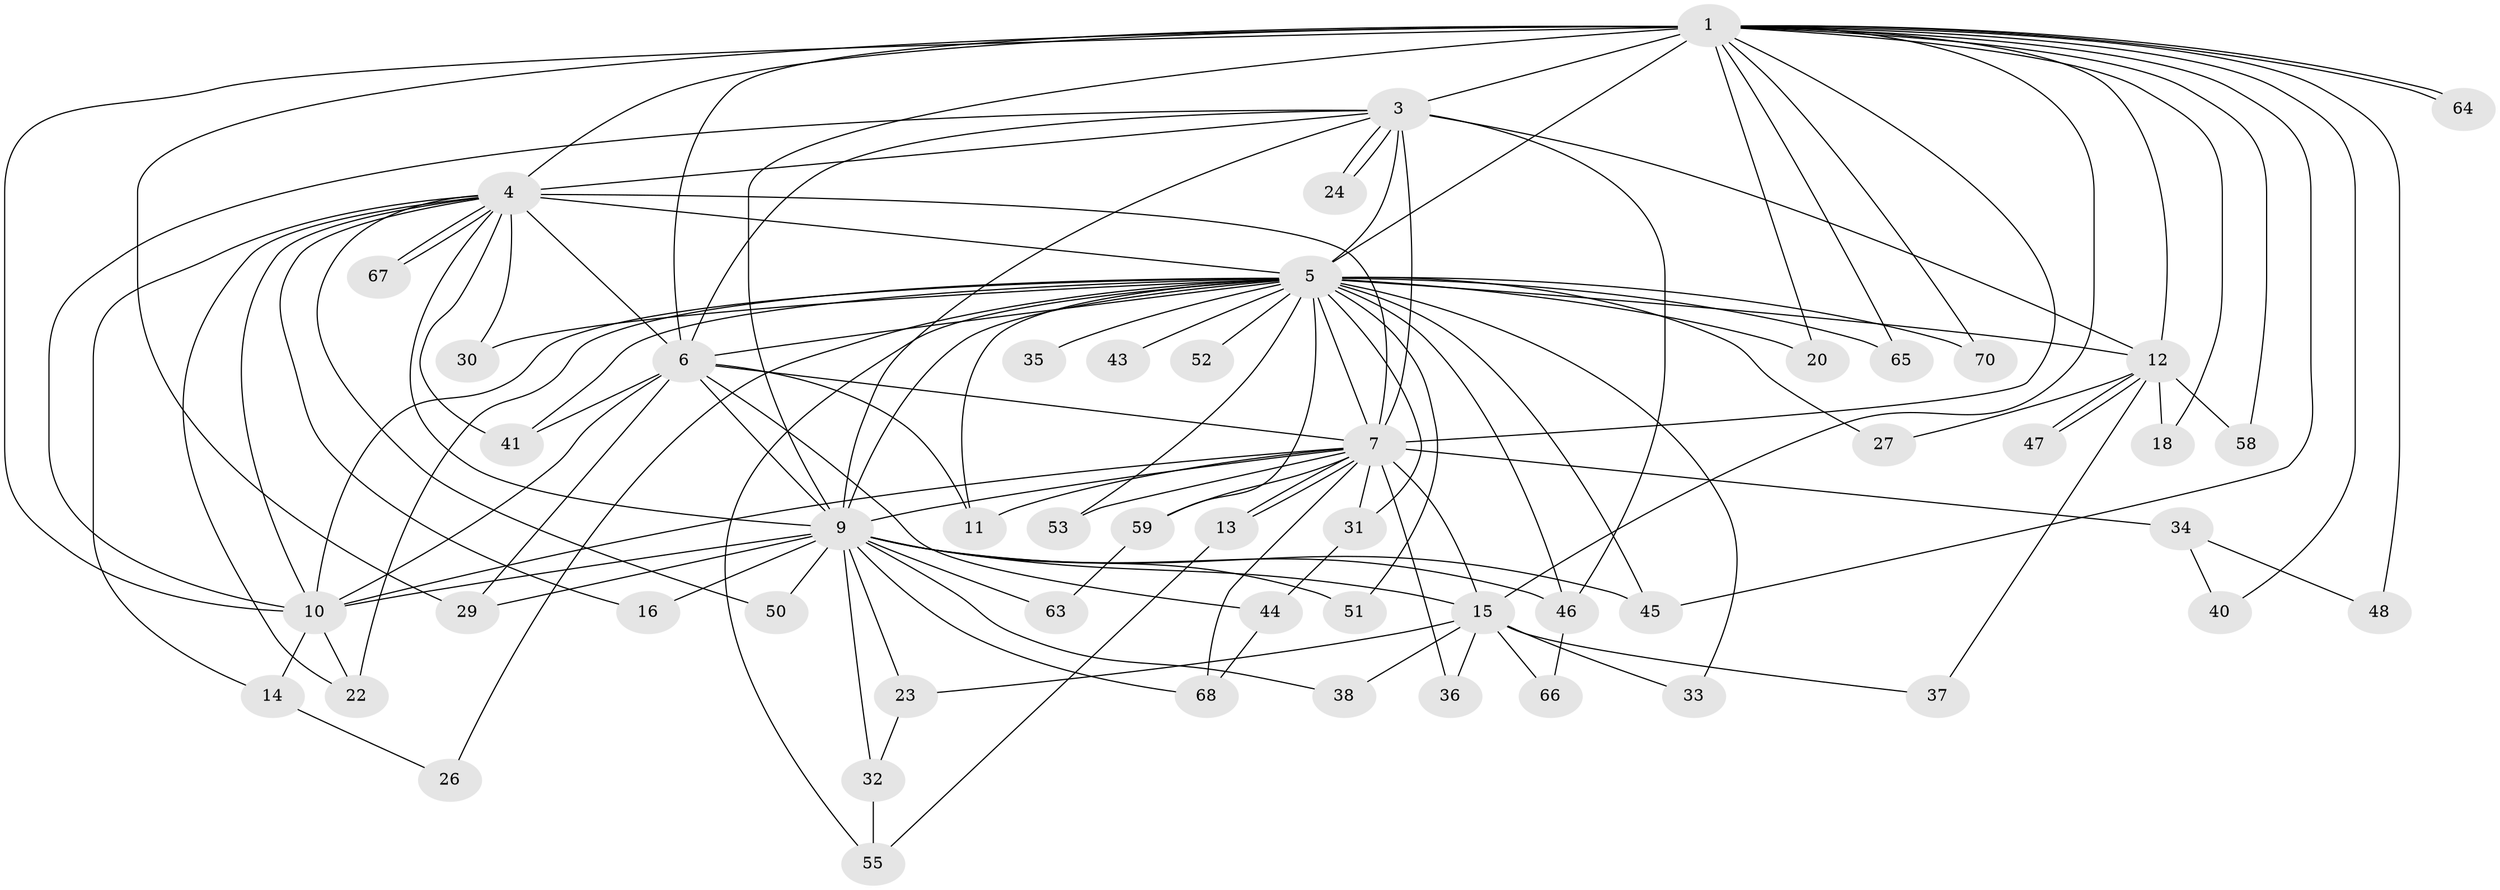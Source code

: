 // original degree distribution, {19: 0.014285714285714285, 13: 0.014285714285714285, 14: 0.02857142857142857, 17: 0.014285714285714285, 20: 0.014285714285714285, 18: 0.014285714285714285, 24: 0.014285714285714285, 21: 0.014285714285714285, 12: 0.014285714285714285, 3: 0.22857142857142856, 9: 0.014285714285714285, 5: 0.014285714285714285, 2: 0.5428571428571428, 6: 0.02857142857142857, 4: 0.02857142857142857}
// Generated by graph-tools (version 1.1) at 2025/10/02/27/25 16:10:58]
// undirected, 53 vertices, 124 edges
graph export_dot {
graph [start="1"]
  node [color=gray90,style=filled];
  1 [super="+2"];
  3 [super="+62"];
  4 [super="+25"];
  5 [super="+8"];
  6 [super="+49"];
  7 [super="+19"];
  9 [super="+39"];
  10 [super="+17"];
  11 [super="+42"];
  12 [super="+21"];
  13;
  14;
  15 [super="+28"];
  16;
  18;
  20 [super="+60"];
  22 [super="+56"];
  23;
  24;
  26;
  27;
  29;
  30;
  31;
  32;
  33;
  34;
  35;
  36;
  37;
  38;
  40;
  41;
  43;
  44 [super="+69"];
  45 [super="+54"];
  46 [super="+61"];
  47;
  48;
  50;
  51;
  52;
  53;
  55 [super="+57"];
  58;
  59;
  63;
  64;
  65;
  66;
  67;
  68;
  70;
  1 -- 3 [weight=3];
  1 -- 4 [weight=2];
  1 -- 5 [weight=4];
  1 -- 6 [weight=2];
  1 -- 7 [weight=2];
  1 -- 9 [weight=2];
  1 -- 10 [weight=2];
  1 -- 12;
  1 -- 18;
  1 -- 20;
  1 -- 29;
  1 -- 40;
  1 -- 48;
  1 -- 64;
  1 -- 64;
  1 -- 65;
  1 -- 70;
  1 -- 45;
  1 -- 15;
  1 -- 58;
  3 -- 4;
  3 -- 5 [weight=2];
  3 -- 6;
  3 -- 7;
  3 -- 9;
  3 -- 10;
  3 -- 24;
  3 -- 24;
  3 -- 46;
  3 -- 12;
  4 -- 5 [weight=2];
  4 -- 6;
  4 -- 7 [weight=2];
  4 -- 9;
  4 -- 10;
  4 -- 14;
  4 -- 16;
  4 -- 22;
  4 -- 30;
  4 -- 41;
  4 -- 67;
  4 -- 67;
  4 -- 50;
  5 -- 6 [weight=2];
  5 -- 7 [weight=3];
  5 -- 9 [weight=2];
  5 -- 10 [weight=2];
  5 -- 12;
  5 -- 26;
  5 -- 27;
  5 -- 30;
  5 -- 33;
  5 -- 35 [weight=2];
  5 -- 43 [weight=2];
  5 -- 45;
  5 -- 46;
  5 -- 65;
  5 -- 70;
  5 -- 11;
  5 -- 20 [weight=2];
  5 -- 31;
  5 -- 41;
  5 -- 51;
  5 -- 52;
  5 -- 53;
  5 -- 55;
  5 -- 59;
  5 -- 22;
  6 -- 7;
  6 -- 9;
  6 -- 10 [weight=2];
  6 -- 11;
  6 -- 29;
  6 -- 44;
  6 -- 41;
  7 -- 9;
  7 -- 10;
  7 -- 13;
  7 -- 13;
  7 -- 15;
  7 -- 31;
  7 -- 34 [weight=2];
  7 -- 59;
  7 -- 68;
  7 -- 36;
  7 -- 53;
  7 -- 11;
  9 -- 10;
  9 -- 15;
  9 -- 16;
  9 -- 23;
  9 -- 32;
  9 -- 38;
  9 -- 50;
  9 -- 51;
  9 -- 63;
  9 -- 68;
  9 -- 29;
  9 -- 46;
  9 -- 45;
  10 -- 14;
  10 -- 22;
  12 -- 18;
  12 -- 27;
  12 -- 37;
  12 -- 47;
  12 -- 47;
  12 -- 58;
  13 -- 55;
  14 -- 26;
  15 -- 23;
  15 -- 66;
  15 -- 33;
  15 -- 36;
  15 -- 37;
  15 -- 38;
  23 -- 32;
  31 -- 44;
  32 -- 55;
  34 -- 40;
  34 -- 48;
  44 -- 68;
  46 -- 66;
  59 -- 63;
}
